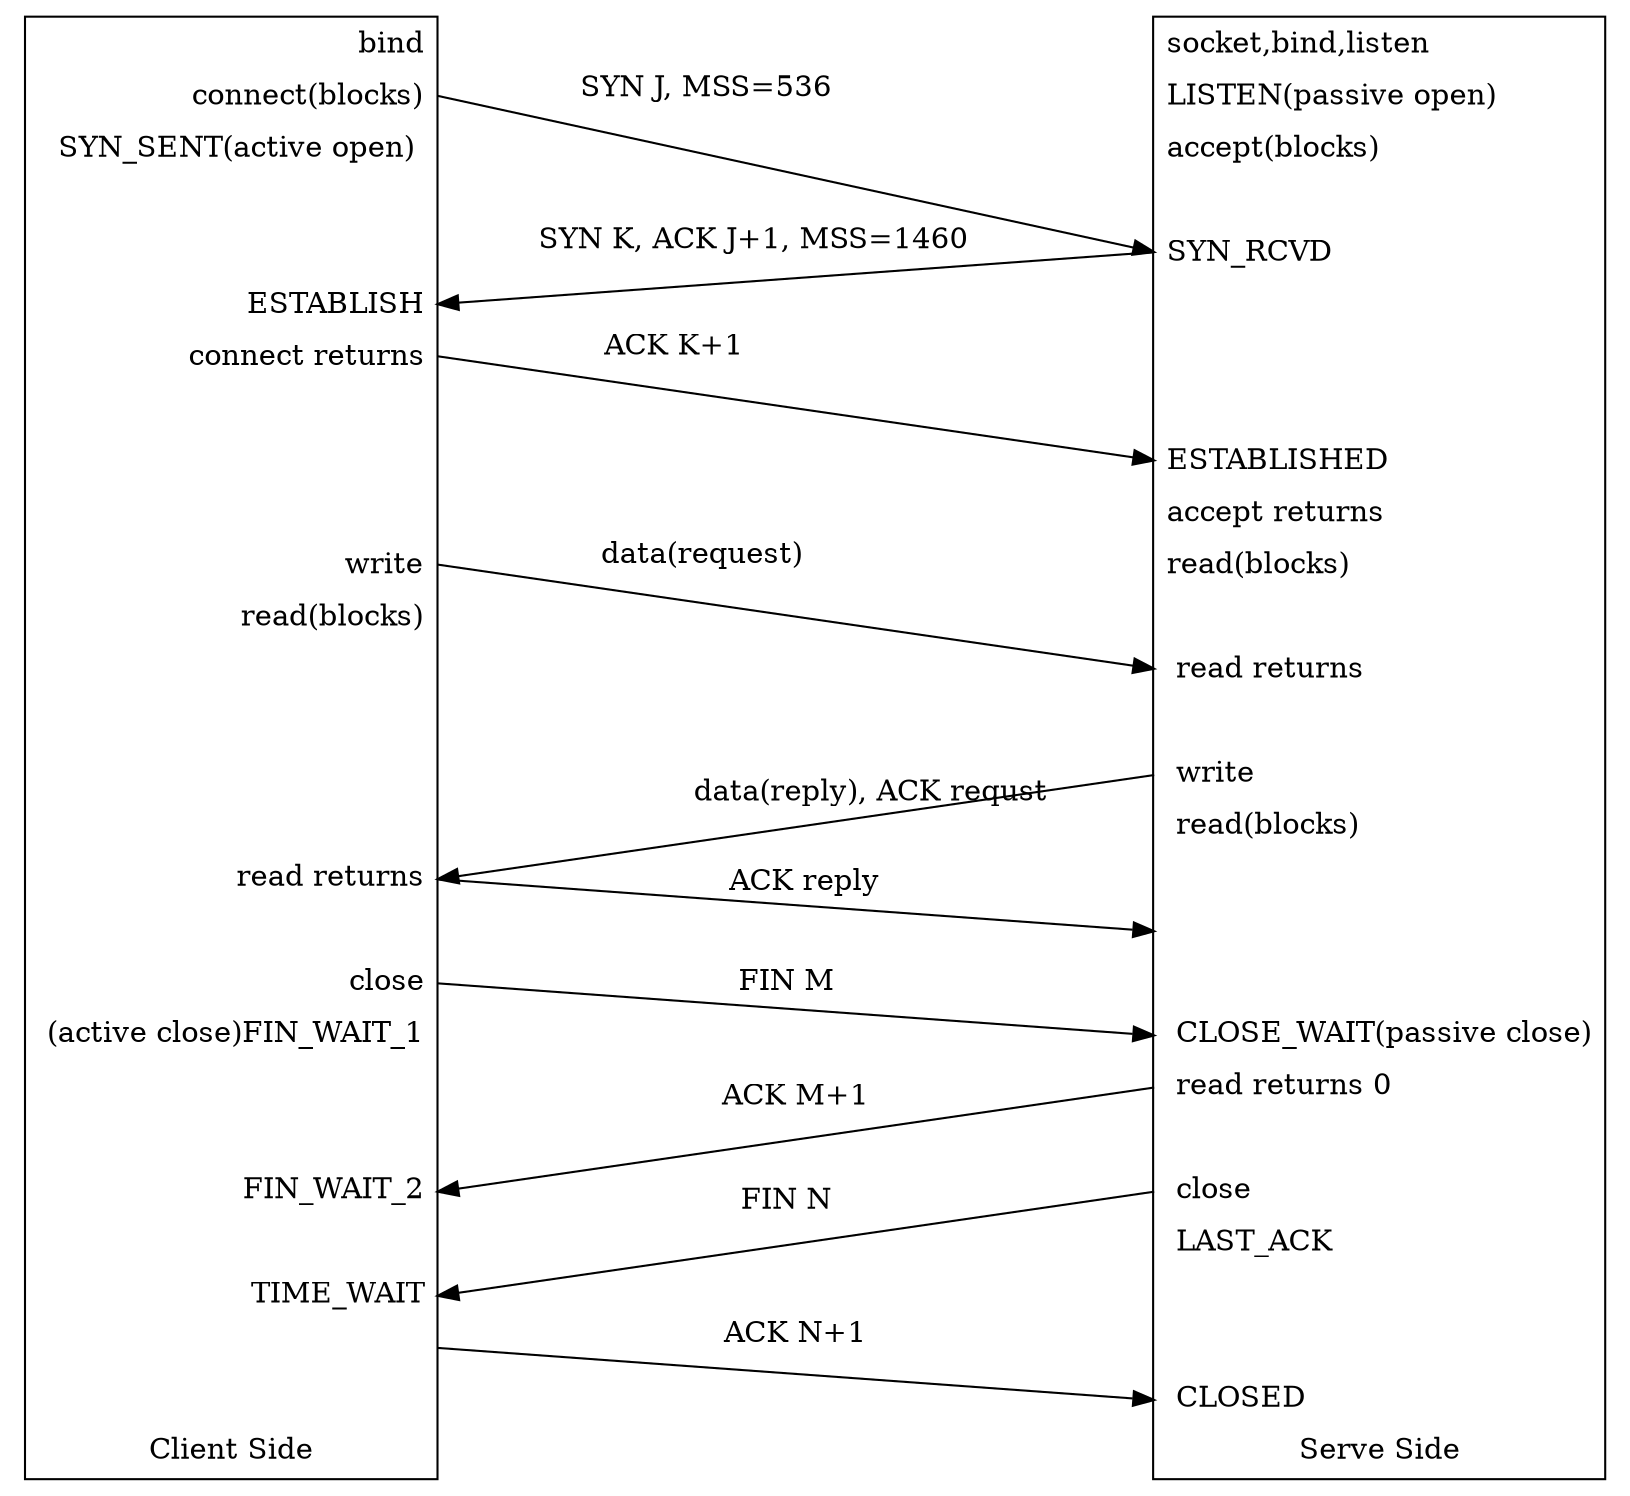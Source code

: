 digraph structs {
    splines=false;
    node[shape="plaintext"];

    struct_c[label=<
             <table border="1" cellborder="0" cellspacing="0" cellpadding="5" >
             <tr><td port="f0000" bgcolor="#FFFFFF" align="right">bind</td></tr>
             <tr><td port="f0001" bgcolor="#FFFFFF" align="right">connect(blocks)</td></tr>
             <tr><td port="f0000" bgcolor="#FFFFFF" align="right">SYN_SENT(active open) </td></tr>
             <tr><td port="f0000" bgcolor="#FFFFFF" align="right"> </td></tr>
             <tr><td port="f0000" bgcolor="#FFFFFF" align="right"> </td></tr>
             <tr><td port="f0002" bgcolor="#FFFFFF" align="right"> ESTABLISH</td></tr>
             <tr><td port="f0003" bgcolor="#FFFFFF" align="right"> connect returns</td></tr>
             <tr><td port="f0000" bgcolor="#FFFFFF" align="right"> </td></tr>
             <tr><td port="f0000" bgcolor="#FFFFFF" align="right"> </td></tr>
             <tr><td port="f0000" bgcolor="#FFFFFF" align="right"> </td></tr>
             <tr><td port="f0004" bgcolor="#FFFFFF" align="right"> write</td></tr>
             <tr><td port="f0000" bgcolor="#FFFFFF" align="right"> read(blocks)</td></tr>
             <tr><td port="f0000" bgcolor="#FFFFFF" align="right"> </td></tr>
             <tr><td port="f0000" bgcolor="#FFFFFF" align="right"> </td></tr>
             <tr><td port="f0000" bgcolor="#FFFFFF" align="right"> </td></tr>
             <tr><td port="f0000" bgcolor="#FFFFFF" align="right"> </td></tr>
             <tr><td port="f0005" bgcolor="#FFFFFF" align="right"> read returns</td></tr>
             <tr><td port="f0000" bgcolor="#FFFFFF" align="right"> </td></tr>
             <tr><td port="f0006" bgcolor="#FFFFFF" align="right"> close</td></tr>
             <tr><td port="f0000" bgcolor="#FFFFFF" align="right"> (active close)FIN_WAIT_1</td></tr>
             <tr><td port="f0000" bgcolor="#FFFFFF" align="right"> </td></tr>             
             <tr><td port="f0000" bgcolor="#FFFFFF" align="right"> </td></tr>             
             <tr><td port="f0007" bgcolor="#FFFFFF" align="right"> FIN_WAIT_2</td></tr>
             <tr><td port="f0000" bgcolor="#FFFFFF" align="right"> </td></tr>
             <tr><td port="f0008" bgcolor="#FFFFFF" align="right"> TIME_WAIT</td></tr>
             <tr><td port="f0009" bgcolor="#FFFFFF" align="right"> </td></tr>             
             <tr><td port="f0000" bgcolor="#FFFFFF" align="right"> </td></tr>
             <tr><td port="f0000" bgcolor="#FFFFFF" > Client Side </td></tr>
             </table>
             >];

     struct_s[label=<
             <table border="1" cellborder="0" cellspacing="0" cellpadding="5" >
             <tr><td port="f0000" bgcolor="#FFFFFF" align="left">socket,bind,listen</td></tr>
             <tr><td port="f0000" bgcolor="#FFFFFF" align="left">LISTEN(passive open)</td></tr>
             <tr><td port="f0000" bgcolor="#FFFFFF" align="left">accept(blocks)</td></tr>
             <tr><td port="f0000" bgcolor="#FFFFFF" align="left"> </td></tr>
             <tr><td port="f0001" bgcolor="#FFFFFF" align="left">SYN_RCVD </td></tr>
             <tr><td port="f0000" bgcolor="#FFFFFF" align="left"> </td></tr>
             <tr><td port="f0000" bgcolor="#FFFFFF" align="left"> </td></tr>
             <tr><td port="f0000" bgcolor="#FFFFFF" align="left"> </td></tr>             
             <tr><td port="f0002" bgcolor="#FFFFFF" align="left">ESTABLISHED</td></tr>             
             <tr><td port="f0000" bgcolor="#FFFFFF" align="left">accept returns</td></tr>
             <tr><td port="f0000" bgcolor="#FFFFFF" align="left">read(blocks)</td></tr>
             <tr><td port="f0000" bgcolor="#FFFFFF" align="left"> </td></tr>
             <tr><td port="f0003" bgcolor="#FFFFFF" align="left"> read returns</td></tr>
             <tr><td port="f0000" bgcolor="#FFFFFF" align="left"> </td></tr>
             <tr><td port="f0004" bgcolor="#FFFFFF" align="left"> write</td></tr>
             <tr><td port="f0000" bgcolor="#FFFFFF" align="left"> read(blocks)</td></tr>
             <tr><td port="f0000" bgcolor="#FFFFFF" align="left"> </td></tr>
             <tr><td port="f0005" bgcolor="#FFFFFF" align="left"> </td></tr>
             <tr><td port="f0000" bgcolor="#FFFFFF" align="left"> </td></tr>
             <tr><td port="f0006" bgcolor="#FFFFFF" align="left"> CLOSE_WAIT(passive close)</td></tr>
             <tr><td port="f0007" bgcolor="#FFFFFF" align="left"> read returns 0</td></tr>
             <tr><td port="f0000" bgcolor="#FFFFFF" align="left"> </td></tr>
             <tr><td port="f0008" bgcolor="#FFFFFF" align="left"> close</td></tr>
             <tr><td port="f0000" bgcolor="#FFFFFF" align="left"> LAST_ACK</td></tr>             
             <tr><td port="f0000" bgcolor="#FFFFFF" align="left"> </td></tr>
             <tr><td port="f0000" bgcolor="#FFFFFF" align="left"> </td></tr>
             <tr><td port="f0009" bgcolor="#FFFFFF" align="left"> CLOSED</td></tr>
             <tr><td port="f0000" bgcolor="#FFFFFF" > Serve Side </td></tr>
             </table>
             >];
    struct_c:f0001 -> struct_s:f0001[label="       SYN J, MSS=536                          "];
    struct_s:f0001 -> struct_c:f0002[label="       SYN K, ACK J+1, MSS=1460                "];
    struct_c:f0003 -> struct_s:f0002[label="       ACK K+1                                 "];
    struct_c:f0004 -> struct_s:f0003[label="       data(request)                           "];
    struct_s:f0004 -> struct_c:f0005[label="                    data(reply), ACK requst    "];
    struct_c:f0005 -> struct_s:f0005[label="                    ACK reply                  "];
    struct_c:f0006 -> struct_s:f0006[label="                    FIN M                      "];
    struct_s:f0007 -> struct_c:f0007[label="                    ACK M+1                    "];
    struct_s:f0008 -> struct_c:f0008[label="                    FIN N                      "];
    struct_c:f0009 -> struct_s:f0009[label="                    ACK N+1                    "];                            
    
             
    {rank=same struct_c struct_s}
}
